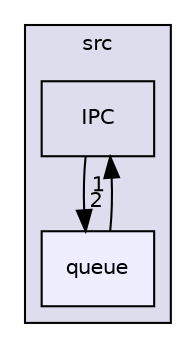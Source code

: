 digraph "/home/runner/work/ki/ki/src/queue" {
  compound=true
  node [ fontsize="10", fontname="Helvetica"];
  edge [ labelfontsize="10", labelfontname="Helvetica"];
  subgraph clusterdir_68267d1309a1af8e8297ef4c3efbcdba {
    graph [ bgcolor="#ddddee", pencolor="black", label="src" fontname="Helvetica", fontsize="10", URL="dir_68267d1309a1af8e8297ef4c3efbcdba.html"]
  dir_e610e3c8d6dfa68ab78990210e12254f [shape=box label="IPC" URL="dir_e610e3c8d6dfa68ab78990210e12254f.html"];
  dir_b932d720ae4455b3a35ba932c1ee98d1 [shape=box, label="queue", style="filled", fillcolor="#eeeeff", pencolor="black", URL="dir_b932d720ae4455b3a35ba932c1ee98d1.html"];
  }
  dir_e610e3c8d6dfa68ab78990210e12254f->dir_b932d720ae4455b3a35ba932c1ee98d1 [headlabel="2", labeldistance=1.5 headhref="dir_000002_000003.html"];
  dir_b932d720ae4455b3a35ba932c1ee98d1->dir_e610e3c8d6dfa68ab78990210e12254f [headlabel="1", labeldistance=1.5 headhref="dir_000003_000002.html"];
}
